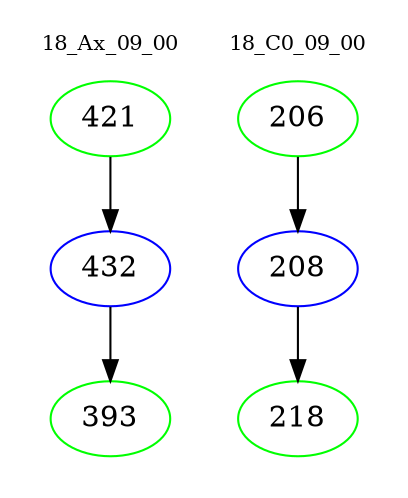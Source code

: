 digraph{
subgraph cluster_0 {
color = white
label = "18_Ax_09_00";
fontsize=10;
T0_421 [label="421", color="green"]
T0_421 -> T0_432 [color="black"]
T0_432 [label="432", color="blue"]
T0_432 -> T0_393 [color="black"]
T0_393 [label="393", color="green"]
}
subgraph cluster_1 {
color = white
label = "18_C0_09_00";
fontsize=10;
T1_206 [label="206", color="green"]
T1_206 -> T1_208 [color="black"]
T1_208 [label="208", color="blue"]
T1_208 -> T1_218 [color="black"]
T1_218 [label="218", color="green"]
}
}
